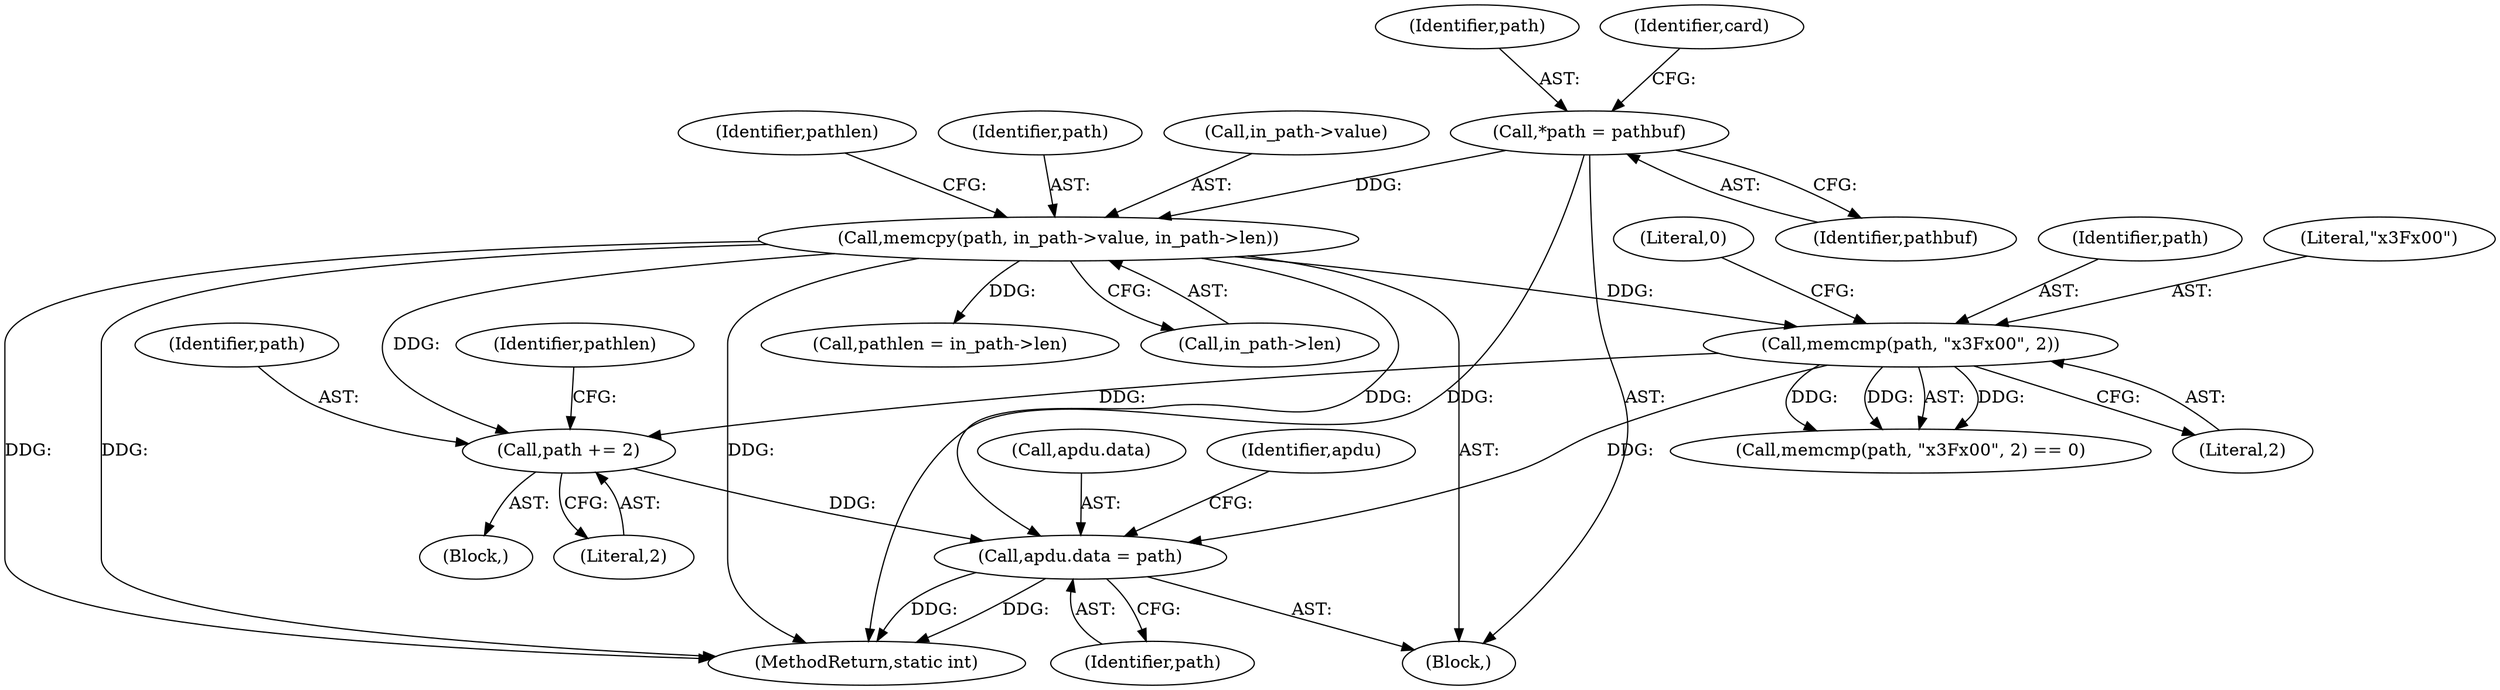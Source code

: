 digraph "0_OpenSC_360e95d45ac4123255a4c796db96337f332160ad#diff-d643a0fa169471dbf2912f4866dc49c5_3@pointer" {
"1000199" [label="(Call,path += 2)"];
"1000193" [label="(Call,memcmp(path, \"\x3F\x00\", 2))"];
"1000134" [label="(Call,memcpy(path, in_path->value, in_path->len))"];
"1000115" [label="(Call,*path = pathbuf)"];
"1000244" [label="(Call,apdu.data = path)"];
"1000116" [label="(Identifier,path)"];
"1000143" [label="(Identifier,pathlen)"];
"1000124" [label="(Identifier,card)"];
"1000194" [label="(Identifier,path)"];
"1000192" [label="(Call,memcmp(path, \"\x3F\x00\", 2) == 0)"];
"1000200" [label="(Identifier,path)"];
"1000134" [label="(Call,memcpy(path, in_path->value, in_path->len))"];
"1000203" [label="(Identifier,pathlen)"];
"1000195" [label="(Literal,\"\x3F\x00\")"];
"1000115" [label="(Call,*path = pathbuf)"];
"1000198" [label="(Block,)"];
"1000142" [label="(Call,pathlen = in_path->len)"];
"1000251" [label="(Identifier,apdu)"];
"1000105" [label="(Block,)"];
"1000197" [label="(Literal,0)"];
"1000248" [label="(Identifier,path)"];
"1000201" [label="(Literal,2)"];
"1000117" [label="(Identifier,pathbuf)"];
"1000244" [label="(Call,apdu.data = path)"];
"1000135" [label="(Identifier,path)"];
"1000139" [label="(Call,in_path->len)"];
"1000245" [label="(Call,apdu.data)"];
"1000196" [label="(Literal,2)"];
"1000607" [label="(MethodReturn,static int)"];
"1000193" [label="(Call,memcmp(path, \"\x3F\x00\", 2))"];
"1000199" [label="(Call,path += 2)"];
"1000136" [label="(Call,in_path->value)"];
"1000199" -> "1000198"  [label="AST: "];
"1000199" -> "1000201"  [label="CFG: "];
"1000200" -> "1000199"  [label="AST: "];
"1000201" -> "1000199"  [label="AST: "];
"1000203" -> "1000199"  [label="CFG: "];
"1000193" -> "1000199"  [label="DDG: "];
"1000134" -> "1000199"  [label="DDG: "];
"1000199" -> "1000244"  [label="DDG: "];
"1000193" -> "1000192"  [label="AST: "];
"1000193" -> "1000196"  [label="CFG: "];
"1000194" -> "1000193"  [label="AST: "];
"1000195" -> "1000193"  [label="AST: "];
"1000196" -> "1000193"  [label="AST: "];
"1000197" -> "1000193"  [label="CFG: "];
"1000193" -> "1000192"  [label="DDG: "];
"1000193" -> "1000192"  [label="DDG: "];
"1000193" -> "1000192"  [label="DDG: "];
"1000134" -> "1000193"  [label="DDG: "];
"1000193" -> "1000244"  [label="DDG: "];
"1000134" -> "1000105"  [label="AST: "];
"1000134" -> "1000139"  [label="CFG: "];
"1000135" -> "1000134"  [label="AST: "];
"1000136" -> "1000134"  [label="AST: "];
"1000139" -> "1000134"  [label="AST: "];
"1000143" -> "1000134"  [label="CFG: "];
"1000134" -> "1000607"  [label="DDG: "];
"1000134" -> "1000607"  [label="DDG: "];
"1000134" -> "1000607"  [label="DDG: "];
"1000115" -> "1000134"  [label="DDG: "];
"1000134" -> "1000142"  [label="DDG: "];
"1000134" -> "1000244"  [label="DDG: "];
"1000115" -> "1000105"  [label="AST: "];
"1000115" -> "1000117"  [label="CFG: "];
"1000116" -> "1000115"  [label="AST: "];
"1000117" -> "1000115"  [label="AST: "];
"1000124" -> "1000115"  [label="CFG: "];
"1000115" -> "1000607"  [label="DDG: "];
"1000244" -> "1000105"  [label="AST: "];
"1000244" -> "1000248"  [label="CFG: "];
"1000245" -> "1000244"  [label="AST: "];
"1000248" -> "1000244"  [label="AST: "];
"1000251" -> "1000244"  [label="CFG: "];
"1000244" -> "1000607"  [label="DDG: "];
"1000244" -> "1000607"  [label="DDG: "];
}

